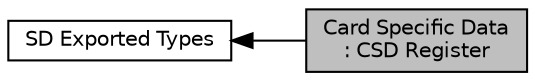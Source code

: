 digraph "Card Specific Data: CSD Register"
{
  edge [fontname="Helvetica",fontsize="10",labelfontname="Helvetica",labelfontsize="10"];
  node [fontname="Helvetica",fontsize="10",shape=record];
  rankdir=LR;
  Node1 [label="SD Exported Types",height=0.2,width=0.4,color="black", fillcolor="white", style="filled",URL="$group___s_d___exported___types.html"];
  Node0 [label="Card Specific Data\l: CSD Register",height=0.2,width=0.4,color="black", fillcolor="grey75", style="filled", fontcolor="black"];
  Node1->Node0 [shape=plaintext, dir="back", style="solid"];
}
